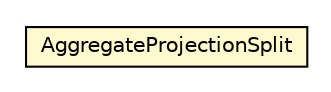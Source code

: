 #!/usr/local/bin/dot
#
# Class diagram 
# Generated by UMLGraph version R5_6-24-gf6e263 (http://www.umlgraph.org/)
#

digraph G {
	edge [fontname="Helvetica",fontsize=10,labelfontname="Helvetica",labelfontsize=10];
	node [fontname="Helvetica",fontsize=10,shape=plaintext];
	nodesep=0.25;
	ranksep=0.5;
	// com.orientechnologies.orient.core.sql.parser.AggregateProjectionSplit
	c785660 [label=<<table title="com.orientechnologies.orient.core.sql.parser.AggregateProjectionSplit" border="0" cellborder="1" cellspacing="0" cellpadding="2" port="p" bgcolor="lemonChiffon" href="./AggregateProjectionSplit.html">
		<tr><td><table border="0" cellspacing="0" cellpadding="1">
<tr><td align="center" balign="center"> AggregateProjectionSplit </td></tr>
		</table></td></tr>
		</table>>, URL="./AggregateProjectionSplit.html", fontname="Helvetica", fontcolor="black", fontsize=10.0];
}

